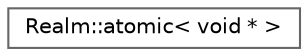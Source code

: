 digraph "Graphical Class Hierarchy"
{
 // LATEX_PDF_SIZE
  bgcolor="transparent";
  edge [fontname=Helvetica,fontsize=10,labelfontname=Helvetica,labelfontsize=10];
  node [fontname=Helvetica,fontsize=10,shape=box,height=0.2,width=0.4];
  rankdir="LR";
  Node0 [id="Node000000",label="Realm::atomic\< void * \>",height=0.2,width=0.4,color="grey40", fillcolor="white", style="filled",URL="$classRealm_1_1atomic.html",tooltip=" "];
}

